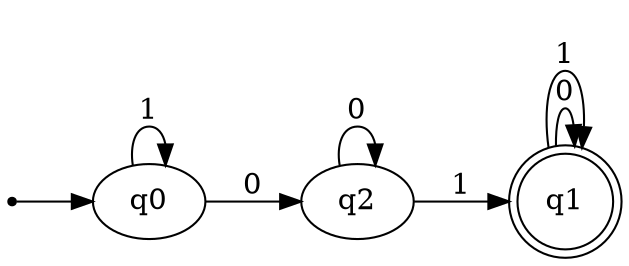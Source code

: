digraph G {
  rankdir=LR;
  node  [shape=ellipse];
  start [shape=point, label=""];
  q1 [shape=doublecircle];

  start->q0;
  q0->q0 [label=1];
  q0->q2 [label=0];
  q2->q2 [label=0];
  q2->q1 [label=1];
  q1->q1 [label=0];
  q1->q1 [label=1];
}

